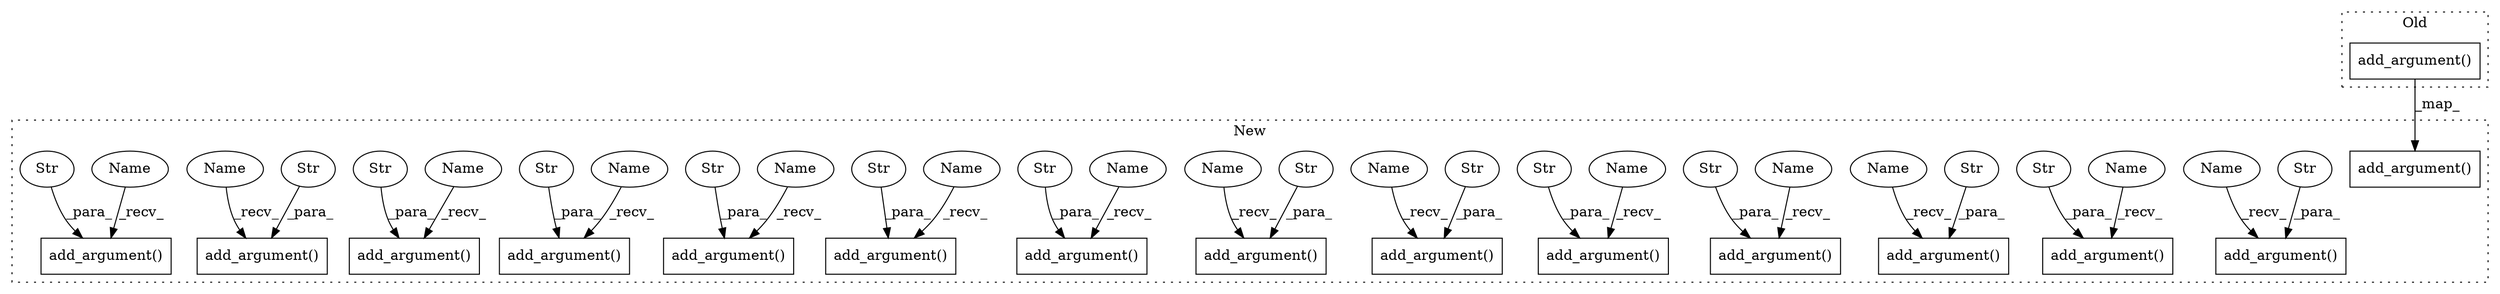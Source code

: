 digraph G {
subgraph cluster0 {
1 [label="add_argument()" a="75" s="563,599" l="29,121" shape="box"];
label = "Old";
style="dotted";
}
subgraph cluster1 {
2 [label="add_argument()" a="75" s="277,313" l="29,121" shape="box"];
3 [label="add_argument()" a="75" s="3587,3632" l="29,299" shape="box"];
4 [label="Str" a="66" s="3616" l="16" shape="ellipse"];
5 [label="add_argument()" a="75" s="595,650" l="29,98" shape="box"];
6 [label="Str" a="66" s="624" l="26" shape="ellipse"];
7 [label="add_argument()" a="75" s="4374,4421" l="29,90" shape="box"];
8 [label="Str" a="66" s="4403" l="18" shape="ellipse"];
9 [label="add_argument()" a="75" s="2602,2644" l="29,143" shape="box"];
10 [label="Str" a="66" s="2631" l="13" shape="ellipse"];
11 [label="add_argument()" a="75" s="753,799" l="29,90" shape="box"];
12 [label="Str" a="66" s="782" l="17" shape="ellipse"];
13 [label="add_argument()" a="75" s="894,943" l="29,111" shape="box"];
14 [label="Str" a="66" s="923" l="20" shape="ellipse"];
15 [label="add_argument()" a="75" s="1570,1611" l="29,120" shape="box"];
16 [label="Str" a="66" s="1599" l="12" shape="ellipse"];
17 [label="add_argument()" a="75" s="5600,5638" l="29,132" shape="box"];
18 [label="Str" a="66" s="5629" l="9" shape="ellipse"];
19 [label="add_argument()" a="75" s="5049,5093" l="29,143" shape="box"];
20 [label="Str" a="66" s="5078" l="15" shape="ellipse"];
21 [label="add_argument()" a="75" s="4699,4741" l="29,89" shape="box"];
22 [label="Str" a="66" s="4728" l="13" shape="ellipse"];
23 [label="add_argument()" a="75" s="2947,2993" l="29,257" shape="box"];
24 [label="Str" a="66" s="2976" l="17" shape="ellipse"];
25 [label="add_argument()" a="75" s="439,495" l="29,95" shape="box"];
26 [label="Str" a="66" s="468" l="27" shape="ellipse"];
27 [label="add_argument()" a="75" s="2303,2343" l="29,91" shape="box"];
28 [label="Str" a="66" s="2332" l="11" shape="ellipse"];
29 [label="add_argument()" a="75" s="2184,2227" l="29,71" shape="box"];
30 [label="Str" a="66" s="2213" l="14" shape="ellipse"];
31 [label="Name" a="87" s="3587" l="6" shape="ellipse"];
32 [label="Name" a="87" s="595" l="6" shape="ellipse"];
33 [label="Name" a="87" s="1570" l="6" shape="ellipse"];
34 [label="Name" a="87" s="2303" l="6" shape="ellipse"];
35 [label="Name" a="87" s="2602" l="6" shape="ellipse"];
36 [label="Name" a="87" s="753" l="6" shape="ellipse"];
37 [label="Name" a="87" s="2947" l="6" shape="ellipse"];
38 [label="Name" a="87" s="2184" l="6" shape="ellipse"];
39 [label="Name" a="87" s="5049" l="6" shape="ellipse"];
40 [label="Name" a="87" s="439" l="6" shape="ellipse"];
41 [label="Name" a="87" s="5600" l="6" shape="ellipse"];
42 [label="Name" a="87" s="894" l="6" shape="ellipse"];
43 [label="Name" a="87" s="4374" l="6" shape="ellipse"];
44 [label="Name" a="87" s="4699" l="6" shape="ellipse"];
label = "New";
style="dotted";
}
1 -> 2 [label="_map_"];
4 -> 3 [label="_para_"];
6 -> 5 [label="_para_"];
8 -> 7 [label="_para_"];
10 -> 9 [label="_para_"];
12 -> 11 [label="_para_"];
14 -> 13 [label="_para_"];
16 -> 15 [label="_para_"];
18 -> 17 [label="_para_"];
20 -> 19 [label="_para_"];
22 -> 21 [label="_para_"];
24 -> 23 [label="_para_"];
26 -> 25 [label="_para_"];
28 -> 27 [label="_para_"];
30 -> 29 [label="_para_"];
31 -> 3 [label="_recv_"];
32 -> 5 [label="_recv_"];
33 -> 15 [label="_recv_"];
34 -> 27 [label="_recv_"];
35 -> 9 [label="_recv_"];
36 -> 11 [label="_recv_"];
37 -> 23 [label="_recv_"];
38 -> 29 [label="_recv_"];
39 -> 19 [label="_recv_"];
40 -> 25 [label="_recv_"];
41 -> 17 [label="_recv_"];
42 -> 13 [label="_recv_"];
43 -> 7 [label="_recv_"];
44 -> 21 [label="_recv_"];
}